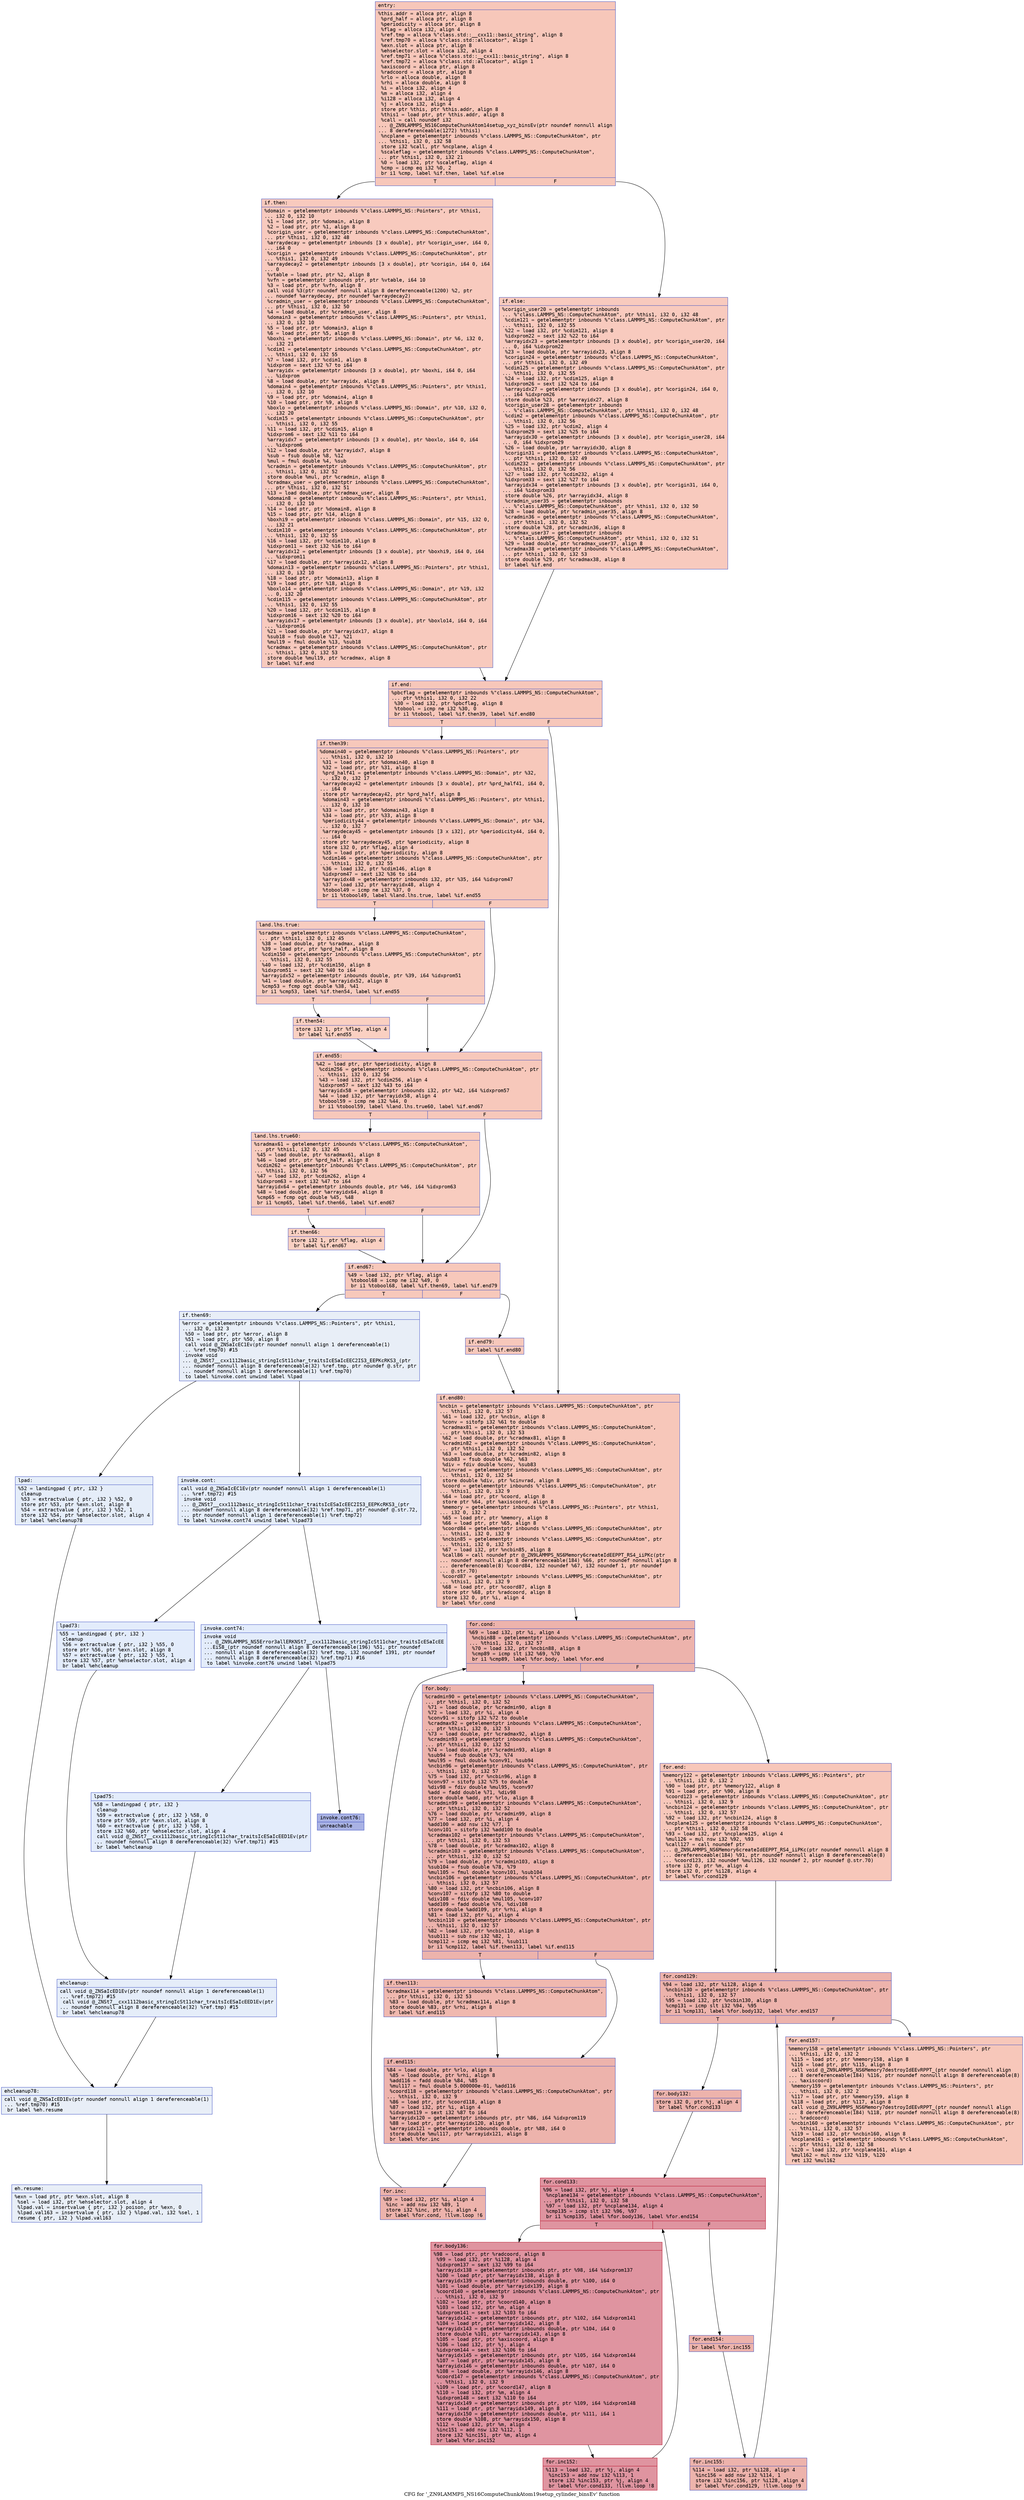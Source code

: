 digraph "CFG for '_ZN9LAMMPS_NS16ComputeChunkAtom19setup_cylinder_binsEv' function" {
	label="CFG for '_ZN9LAMMPS_NS16ComputeChunkAtom19setup_cylinder_binsEv' function";

	Node0x56369a719650 [shape=record,color="#3d50c3ff", style=filled, fillcolor="#ec7f6370" fontname="Courier",label="{entry:\l|  %this.addr = alloca ptr, align 8\l  %prd_half = alloca ptr, align 8\l  %periodicity = alloca ptr, align 8\l  %flag = alloca i32, align 4\l  %ref.tmp = alloca %\"class.std::__cxx11::basic_string\", align 8\l  %ref.tmp70 = alloca %\"class.std::allocator\", align 1\l  %exn.slot = alloca ptr, align 8\l  %ehselector.slot = alloca i32, align 4\l  %ref.tmp71 = alloca %\"class.std::__cxx11::basic_string\", align 8\l  %ref.tmp72 = alloca %\"class.std::allocator\", align 1\l  %axiscoord = alloca ptr, align 8\l  %radcoord = alloca ptr, align 8\l  %rlo = alloca double, align 8\l  %rhi = alloca double, align 8\l  %i = alloca i32, align 4\l  %m = alloca i32, align 4\l  %i128 = alloca i32, align 4\l  %j = alloca i32, align 4\l  store ptr %this, ptr %this.addr, align 8\l  %this1 = load ptr, ptr %this.addr, align 8\l  %call = call noundef i32\l... @_ZN9LAMMPS_NS16ComputeChunkAtom14setup_xyz_binsEv(ptr noundef nonnull align\l... 8 dereferenceable(1272) %this1)\l  %ncplane = getelementptr inbounds %\"class.LAMMPS_NS::ComputeChunkAtom\", ptr\l... %this1, i32 0, i32 58\l  store i32 %call, ptr %ncplane, align 4\l  %scaleflag = getelementptr inbounds %\"class.LAMMPS_NS::ComputeChunkAtom\",\l... ptr %this1, i32 0, i32 21\l  %0 = load i32, ptr %scaleflag, align 4\l  %cmp = icmp eq i32 %0, 2\l  br i1 %cmp, label %if.then, label %if.else\l|{<s0>T|<s1>F}}"];
	Node0x56369a719650:s0 -> Node0x56369a864650[tooltip="entry -> if.then\nProbability 50.00%" ];
	Node0x56369a719650:s1 -> Node0x56369a8646c0[tooltip="entry -> if.else\nProbability 50.00%" ];
	Node0x56369a864650 [shape=record,color="#3d50c3ff", style=filled, fillcolor="#ef886b70" fontname="Courier",label="{if.then:\l|  %domain = getelementptr inbounds %\"class.LAMMPS_NS::Pointers\", ptr %this1,\l... i32 0, i32 10\l  %1 = load ptr, ptr %domain, align 8\l  %2 = load ptr, ptr %1, align 8\l  %corigin_user = getelementptr inbounds %\"class.LAMMPS_NS::ComputeChunkAtom\",\l... ptr %this1, i32 0, i32 48\l  %arraydecay = getelementptr inbounds [3 x double], ptr %corigin_user, i64 0,\l... i64 0\l  %corigin = getelementptr inbounds %\"class.LAMMPS_NS::ComputeChunkAtom\", ptr\l... %this1, i32 0, i32 49\l  %arraydecay2 = getelementptr inbounds [3 x double], ptr %corigin, i64 0, i64\l... 0\l  %vtable = load ptr, ptr %2, align 8\l  %vfn = getelementptr inbounds ptr, ptr %vtable, i64 10\l  %3 = load ptr, ptr %vfn, align 8\l  call void %3(ptr noundef nonnull align 8 dereferenceable(1200) %2, ptr\l... noundef %arraydecay, ptr noundef %arraydecay2)\l  %cradmin_user = getelementptr inbounds %\"class.LAMMPS_NS::ComputeChunkAtom\",\l... ptr %this1, i32 0, i32 50\l  %4 = load double, ptr %cradmin_user, align 8\l  %domain3 = getelementptr inbounds %\"class.LAMMPS_NS::Pointers\", ptr %this1,\l... i32 0, i32 10\l  %5 = load ptr, ptr %domain3, align 8\l  %6 = load ptr, ptr %5, align 8\l  %boxhi = getelementptr inbounds %\"class.LAMMPS_NS::Domain\", ptr %6, i32 0,\l... i32 21\l  %cdim1 = getelementptr inbounds %\"class.LAMMPS_NS::ComputeChunkAtom\", ptr\l... %this1, i32 0, i32 55\l  %7 = load i32, ptr %cdim1, align 8\l  %idxprom = sext i32 %7 to i64\l  %arrayidx = getelementptr inbounds [3 x double], ptr %boxhi, i64 0, i64\l... %idxprom\l  %8 = load double, ptr %arrayidx, align 8\l  %domain4 = getelementptr inbounds %\"class.LAMMPS_NS::Pointers\", ptr %this1,\l... i32 0, i32 10\l  %9 = load ptr, ptr %domain4, align 8\l  %10 = load ptr, ptr %9, align 8\l  %boxlo = getelementptr inbounds %\"class.LAMMPS_NS::Domain\", ptr %10, i32 0,\l... i32 20\l  %cdim15 = getelementptr inbounds %\"class.LAMMPS_NS::ComputeChunkAtom\", ptr\l... %this1, i32 0, i32 55\l  %11 = load i32, ptr %cdim15, align 8\l  %idxprom6 = sext i32 %11 to i64\l  %arrayidx7 = getelementptr inbounds [3 x double], ptr %boxlo, i64 0, i64\l... %idxprom6\l  %12 = load double, ptr %arrayidx7, align 8\l  %sub = fsub double %8, %12\l  %mul = fmul double %4, %sub\l  %cradmin = getelementptr inbounds %\"class.LAMMPS_NS::ComputeChunkAtom\", ptr\l... %this1, i32 0, i32 52\l  store double %mul, ptr %cradmin, align 8\l  %cradmax_user = getelementptr inbounds %\"class.LAMMPS_NS::ComputeChunkAtom\",\l... ptr %this1, i32 0, i32 51\l  %13 = load double, ptr %cradmax_user, align 8\l  %domain8 = getelementptr inbounds %\"class.LAMMPS_NS::Pointers\", ptr %this1,\l... i32 0, i32 10\l  %14 = load ptr, ptr %domain8, align 8\l  %15 = load ptr, ptr %14, align 8\l  %boxhi9 = getelementptr inbounds %\"class.LAMMPS_NS::Domain\", ptr %15, i32 0,\l... i32 21\l  %cdim110 = getelementptr inbounds %\"class.LAMMPS_NS::ComputeChunkAtom\", ptr\l... %this1, i32 0, i32 55\l  %16 = load i32, ptr %cdim110, align 8\l  %idxprom11 = sext i32 %16 to i64\l  %arrayidx12 = getelementptr inbounds [3 x double], ptr %boxhi9, i64 0, i64\l... %idxprom11\l  %17 = load double, ptr %arrayidx12, align 8\l  %domain13 = getelementptr inbounds %\"class.LAMMPS_NS::Pointers\", ptr %this1,\l... i32 0, i32 10\l  %18 = load ptr, ptr %domain13, align 8\l  %19 = load ptr, ptr %18, align 8\l  %boxlo14 = getelementptr inbounds %\"class.LAMMPS_NS::Domain\", ptr %19, i32\l... 0, i32 20\l  %cdim115 = getelementptr inbounds %\"class.LAMMPS_NS::ComputeChunkAtom\", ptr\l... %this1, i32 0, i32 55\l  %20 = load i32, ptr %cdim115, align 8\l  %idxprom16 = sext i32 %20 to i64\l  %arrayidx17 = getelementptr inbounds [3 x double], ptr %boxlo14, i64 0, i64\l... %idxprom16\l  %21 = load double, ptr %arrayidx17, align 8\l  %sub18 = fsub double %17, %21\l  %mul19 = fmul double %13, %sub18\l  %cradmax = getelementptr inbounds %\"class.LAMMPS_NS::ComputeChunkAtom\", ptr\l... %this1, i32 0, i32 53\l  store double %mul19, ptr %cradmax, align 8\l  br label %if.end\l}"];
	Node0x56369a864650 -> Node0x56369a86f0c0[tooltip="if.then -> if.end\nProbability 100.00%" ];
	Node0x56369a8646c0 [shape=record,color="#3d50c3ff", style=filled, fillcolor="#ef886b70" fontname="Courier",label="{if.else:\l|  %corigin_user20 = getelementptr inbounds\l... %\"class.LAMMPS_NS::ComputeChunkAtom\", ptr %this1, i32 0, i32 48\l  %cdim121 = getelementptr inbounds %\"class.LAMMPS_NS::ComputeChunkAtom\", ptr\l... %this1, i32 0, i32 55\l  %22 = load i32, ptr %cdim121, align 8\l  %idxprom22 = sext i32 %22 to i64\l  %arrayidx23 = getelementptr inbounds [3 x double], ptr %corigin_user20, i64\l... 0, i64 %idxprom22\l  %23 = load double, ptr %arrayidx23, align 8\l  %corigin24 = getelementptr inbounds %\"class.LAMMPS_NS::ComputeChunkAtom\",\l... ptr %this1, i32 0, i32 49\l  %cdim125 = getelementptr inbounds %\"class.LAMMPS_NS::ComputeChunkAtom\", ptr\l... %this1, i32 0, i32 55\l  %24 = load i32, ptr %cdim125, align 8\l  %idxprom26 = sext i32 %24 to i64\l  %arrayidx27 = getelementptr inbounds [3 x double], ptr %corigin24, i64 0,\l... i64 %idxprom26\l  store double %23, ptr %arrayidx27, align 8\l  %corigin_user28 = getelementptr inbounds\l... %\"class.LAMMPS_NS::ComputeChunkAtom\", ptr %this1, i32 0, i32 48\l  %cdim2 = getelementptr inbounds %\"class.LAMMPS_NS::ComputeChunkAtom\", ptr\l... %this1, i32 0, i32 56\l  %25 = load i32, ptr %cdim2, align 4\l  %idxprom29 = sext i32 %25 to i64\l  %arrayidx30 = getelementptr inbounds [3 x double], ptr %corigin_user28, i64\l... 0, i64 %idxprom29\l  %26 = load double, ptr %arrayidx30, align 8\l  %corigin31 = getelementptr inbounds %\"class.LAMMPS_NS::ComputeChunkAtom\",\l... ptr %this1, i32 0, i32 49\l  %cdim232 = getelementptr inbounds %\"class.LAMMPS_NS::ComputeChunkAtom\", ptr\l... %this1, i32 0, i32 56\l  %27 = load i32, ptr %cdim232, align 4\l  %idxprom33 = sext i32 %27 to i64\l  %arrayidx34 = getelementptr inbounds [3 x double], ptr %corigin31, i64 0,\l... i64 %idxprom33\l  store double %26, ptr %arrayidx34, align 8\l  %cradmin_user35 = getelementptr inbounds\l... %\"class.LAMMPS_NS::ComputeChunkAtom\", ptr %this1, i32 0, i32 50\l  %28 = load double, ptr %cradmin_user35, align 8\l  %cradmin36 = getelementptr inbounds %\"class.LAMMPS_NS::ComputeChunkAtom\",\l... ptr %this1, i32 0, i32 52\l  store double %28, ptr %cradmin36, align 8\l  %cradmax_user37 = getelementptr inbounds\l... %\"class.LAMMPS_NS::ComputeChunkAtom\", ptr %this1, i32 0, i32 51\l  %29 = load double, ptr %cradmax_user37, align 8\l  %cradmax38 = getelementptr inbounds %\"class.LAMMPS_NS::ComputeChunkAtom\",\l... ptr %this1, i32 0, i32 53\l  store double %29, ptr %cradmax38, align 8\l  br label %if.end\l}"];
	Node0x56369a8646c0 -> Node0x56369a86f0c0[tooltip="if.else -> if.end\nProbability 100.00%" ];
	Node0x56369a86f0c0 [shape=record,color="#3d50c3ff", style=filled, fillcolor="#ec7f6370" fontname="Courier",label="{if.end:\l|  %pbcflag = getelementptr inbounds %\"class.LAMMPS_NS::ComputeChunkAtom\",\l... ptr %this1, i32 0, i32 22\l  %30 = load i32, ptr %pbcflag, align 8\l  %tobool = icmp ne i32 %30, 0\l  br i1 %tobool, label %if.then39, label %if.end80\l|{<s0>T|<s1>F}}"];
	Node0x56369a86f0c0:s0 -> Node0x56369a870be0[tooltip="if.end -> if.then39\nProbability 62.50%" ];
	Node0x56369a86f0c0:s1 -> Node0x56369a870c60[tooltip="if.end -> if.end80\nProbability 37.50%" ];
	Node0x56369a870be0 [shape=record,color="#3d50c3ff", style=filled, fillcolor="#ed836670" fontname="Courier",label="{if.then39:\l|  %domain40 = getelementptr inbounds %\"class.LAMMPS_NS::Pointers\", ptr\l... %this1, i32 0, i32 10\l  %31 = load ptr, ptr %domain40, align 8\l  %32 = load ptr, ptr %31, align 8\l  %prd_half41 = getelementptr inbounds %\"class.LAMMPS_NS::Domain\", ptr %32,\l... i32 0, i32 17\l  %arraydecay42 = getelementptr inbounds [3 x double], ptr %prd_half41, i64 0,\l... i64 0\l  store ptr %arraydecay42, ptr %prd_half, align 8\l  %domain43 = getelementptr inbounds %\"class.LAMMPS_NS::Pointers\", ptr %this1,\l... i32 0, i32 10\l  %33 = load ptr, ptr %domain43, align 8\l  %34 = load ptr, ptr %33, align 8\l  %periodicity44 = getelementptr inbounds %\"class.LAMMPS_NS::Domain\", ptr %34,\l... i32 0, i32 7\l  %arraydecay45 = getelementptr inbounds [3 x i32], ptr %periodicity44, i64 0,\l... i64 0\l  store ptr %arraydecay45, ptr %periodicity, align 8\l  store i32 0, ptr %flag, align 4\l  %35 = load ptr, ptr %periodicity, align 8\l  %cdim146 = getelementptr inbounds %\"class.LAMMPS_NS::ComputeChunkAtom\", ptr\l... %this1, i32 0, i32 55\l  %36 = load i32, ptr %cdim146, align 8\l  %idxprom47 = sext i32 %36 to i64\l  %arrayidx48 = getelementptr inbounds i32, ptr %35, i64 %idxprom47\l  %37 = load i32, ptr %arrayidx48, align 4\l  %tobool49 = icmp ne i32 %37, 0\l  br i1 %tobool49, label %land.lhs.true, label %if.end55\l|{<s0>T|<s1>F}}"];
	Node0x56369a870be0:s0 -> Node0x56369a86ddf0[tooltip="if.then39 -> land.lhs.true\nProbability 62.50%" ];
	Node0x56369a870be0:s1 -> Node0x56369a86de70[tooltip="if.then39 -> if.end55\nProbability 37.50%" ];
	Node0x56369a86ddf0 [shape=record,color="#3d50c3ff", style=filled, fillcolor="#f08b6e70" fontname="Courier",label="{land.lhs.true:\l|  %sradmax = getelementptr inbounds %\"class.LAMMPS_NS::ComputeChunkAtom\",\l... ptr %this1, i32 0, i32 45\l  %38 = load double, ptr %sradmax, align 8\l  %39 = load ptr, ptr %prd_half, align 8\l  %cdim150 = getelementptr inbounds %\"class.LAMMPS_NS::ComputeChunkAtom\", ptr\l... %this1, i32 0, i32 55\l  %40 = load i32, ptr %cdim150, align 8\l  %idxprom51 = sext i32 %40 to i64\l  %arrayidx52 = getelementptr inbounds double, ptr %39, i64 %idxprom51\l  %41 = load double, ptr %arrayidx52, align 8\l  %cmp53 = fcmp ogt double %38, %41\l  br i1 %cmp53, label %if.then54, label %if.end55\l|{<s0>T|<s1>F}}"];
	Node0x56369a86ddf0:s0 -> Node0x56369a872970[tooltip="land.lhs.true -> if.then54\nProbability 50.00%" ];
	Node0x56369a86ddf0:s1 -> Node0x56369a86de70[tooltip="land.lhs.true -> if.end55\nProbability 50.00%" ];
	Node0x56369a872970 [shape=record,color="#3d50c3ff", style=filled, fillcolor="#f3947570" fontname="Courier",label="{if.then54:\l|  store i32 1, ptr %flag, align 4\l  br label %if.end55\l}"];
	Node0x56369a872970 -> Node0x56369a86de70[tooltip="if.then54 -> if.end55\nProbability 100.00%" ];
	Node0x56369a86de70 [shape=record,color="#3d50c3ff", style=filled, fillcolor="#ed836670" fontname="Courier",label="{if.end55:\l|  %42 = load ptr, ptr %periodicity, align 8\l  %cdim256 = getelementptr inbounds %\"class.LAMMPS_NS::ComputeChunkAtom\", ptr\l... %this1, i32 0, i32 56\l  %43 = load i32, ptr %cdim256, align 4\l  %idxprom57 = sext i32 %43 to i64\l  %arrayidx58 = getelementptr inbounds i32, ptr %42, i64 %idxprom57\l  %44 = load i32, ptr %arrayidx58, align 4\l  %tobool59 = icmp ne i32 %44, 0\l  br i1 %tobool59, label %land.lhs.true60, label %if.end67\l|{<s0>T|<s1>F}}"];
	Node0x56369a86de70:s0 -> Node0x56369a873010[tooltip="if.end55 -> land.lhs.true60\nProbability 62.50%" ];
	Node0x56369a86de70:s1 -> Node0x56369a873090[tooltip="if.end55 -> if.end67\nProbability 37.50%" ];
	Node0x56369a873010 [shape=record,color="#3d50c3ff", style=filled, fillcolor="#f08b6e70" fontname="Courier",label="{land.lhs.true60:\l|  %sradmax61 = getelementptr inbounds %\"class.LAMMPS_NS::ComputeChunkAtom\",\l... ptr %this1, i32 0, i32 45\l  %45 = load double, ptr %sradmax61, align 8\l  %46 = load ptr, ptr %prd_half, align 8\l  %cdim262 = getelementptr inbounds %\"class.LAMMPS_NS::ComputeChunkAtom\", ptr\l... %this1, i32 0, i32 56\l  %47 = load i32, ptr %cdim262, align 4\l  %idxprom63 = sext i32 %47 to i64\l  %arrayidx64 = getelementptr inbounds double, ptr %46, i64 %idxprom63\l  %48 = load double, ptr %arrayidx64, align 8\l  %cmp65 = fcmp ogt double %45, %48\l  br i1 %cmp65, label %if.then66, label %if.end67\l|{<s0>T|<s1>F}}"];
	Node0x56369a873010:s0 -> Node0x56369a873fc0[tooltip="land.lhs.true60 -> if.then66\nProbability 50.00%" ];
	Node0x56369a873010:s1 -> Node0x56369a873090[tooltip="land.lhs.true60 -> if.end67\nProbability 50.00%" ];
	Node0x56369a873fc0 [shape=record,color="#3d50c3ff", style=filled, fillcolor="#f3947570" fontname="Courier",label="{if.then66:\l|  store i32 1, ptr %flag, align 4\l  br label %if.end67\l}"];
	Node0x56369a873fc0 -> Node0x56369a873090[tooltip="if.then66 -> if.end67\nProbability 100.00%" ];
	Node0x56369a873090 [shape=record,color="#3d50c3ff", style=filled, fillcolor="#ed836670" fontname="Courier",label="{if.end67:\l|  %49 = load i32, ptr %flag, align 4\l  %tobool68 = icmp ne i32 %49, 0\l  br i1 %tobool68, label %if.then69, label %if.end79\l|{<s0>T|<s1>F}}"];
	Node0x56369a873090:s0 -> Node0x56369a874340[tooltip="if.end67 -> if.then69\nProbability 0.00%" ];
	Node0x56369a873090:s1 -> Node0x56369a8743c0[tooltip="if.end67 -> if.end79\nProbability 100.00%" ];
	Node0x56369a874340 [shape=record,color="#3d50c3ff", style=filled, fillcolor="#cbd8ee70" fontname="Courier",label="{if.then69:\l|  %error = getelementptr inbounds %\"class.LAMMPS_NS::Pointers\", ptr %this1,\l... i32 0, i32 3\l  %50 = load ptr, ptr %error, align 8\l  %51 = load ptr, ptr %50, align 8\l  call void @_ZNSaIcEC1Ev(ptr noundef nonnull align 1 dereferenceable(1)\l... %ref.tmp70) #15\l  invoke void\l... @_ZNSt7__cxx1112basic_stringIcSt11char_traitsIcESaIcEEC2IS3_EEPKcRKS3_(ptr\l... noundef nonnull align 8 dereferenceable(32) %ref.tmp, ptr noundef @.str, ptr\l... noundef nonnull align 1 dereferenceable(1) %ref.tmp70)\l          to label %invoke.cont unwind label %lpad\l}"];
	Node0x56369a874340 -> Node0x56369a874850[tooltip="if.then69 -> invoke.cont\nProbability 50.00%" ];
	Node0x56369a874340 -> Node0x56369a8748d0[tooltip="if.then69 -> lpad\nProbability 50.00%" ];
	Node0x56369a874850 [shape=record,color="#3d50c3ff", style=filled, fillcolor="#c5d6f270" fontname="Courier",label="{invoke.cont:\l|  call void @_ZNSaIcEC1Ev(ptr noundef nonnull align 1 dereferenceable(1)\l... %ref.tmp72) #15\l  invoke void\l... @_ZNSt7__cxx1112basic_stringIcSt11char_traitsIcESaIcEEC2IS3_EEPKcRKS3_(ptr\l... noundef nonnull align 8 dereferenceable(32) %ref.tmp71, ptr noundef @.str.72,\l... ptr noundef nonnull align 1 dereferenceable(1) %ref.tmp72)\l          to label %invoke.cont74 unwind label %lpad73\l}"];
	Node0x56369a874850 -> Node0x56369a874bf0[tooltip="invoke.cont -> invoke.cont74\nProbability 50.00%" ];
	Node0x56369a874850 -> Node0x56369a874c40[tooltip="invoke.cont -> lpad73\nProbability 50.00%" ];
	Node0x56369a874bf0 [shape=record,color="#3d50c3ff", style=filled, fillcolor="#bfd3f670" fontname="Courier",label="{invoke.cont74:\l|  invoke void\l... @_ZN9LAMMPS_NS5Error3allERKNSt7__cxx1112basic_stringIcSt11char_traitsIcESaIcEE\l...EiS8_(ptr noundef nonnull align 8 dereferenceable(196) %51, ptr noundef\l... nonnull align 8 dereferenceable(32) %ref.tmp, i32 noundef 1391, ptr noundef\l... nonnull align 8 dereferenceable(32) %ref.tmp71) #16\l          to label %invoke.cont76 unwind label %lpad75\l}"];
	Node0x56369a874bf0 -> Node0x56369a874ba0[tooltip="invoke.cont74 -> invoke.cont76\nProbability 0.00%" ];
	Node0x56369a874bf0 -> Node0x56369a874ea0[tooltip="invoke.cont74 -> lpad75\nProbability 100.00%" ];
	Node0x56369a874ba0 [shape=record,color="#3d50c3ff", style=filled, fillcolor="#3d50c370" fontname="Courier",label="{invoke.cont76:\l|  unreachable\l}"];
	Node0x56369a8748d0 [shape=record,color="#3d50c3ff", style=filled, fillcolor="#c5d6f270" fontname="Courier",label="{lpad:\l|  %52 = landingpad \{ ptr, i32 \}\l          cleanup\l  %53 = extractvalue \{ ptr, i32 \} %52, 0\l  store ptr %53, ptr %exn.slot, align 8\l  %54 = extractvalue \{ ptr, i32 \} %52, 1\l  store i32 %54, ptr %ehselector.slot, align 4\l  br label %ehcleanup78\l}"];
	Node0x56369a8748d0 -> Node0x56369a875460[tooltip="lpad -> ehcleanup78\nProbability 100.00%" ];
	Node0x56369a874c40 [shape=record,color="#3d50c3ff", style=filled, fillcolor="#bfd3f670" fontname="Courier",label="{lpad73:\l|  %55 = landingpad \{ ptr, i32 \}\l          cleanup\l  %56 = extractvalue \{ ptr, i32 \} %55, 0\l  store ptr %56, ptr %exn.slot, align 8\l  %57 = extractvalue \{ ptr, i32 \} %55, 1\l  store i32 %57, ptr %ehselector.slot, align 4\l  br label %ehcleanup\l}"];
	Node0x56369a874c40 -> Node0x56369a8757b0[tooltip="lpad73 -> ehcleanup\nProbability 100.00%" ];
	Node0x56369a874ea0 [shape=record,color="#3d50c3ff", style=filled, fillcolor="#bfd3f670" fontname="Courier",label="{lpad75:\l|  %58 = landingpad \{ ptr, i32 \}\l          cleanup\l  %59 = extractvalue \{ ptr, i32 \} %58, 0\l  store ptr %59, ptr %exn.slot, align 8\l  %60 = extractvalue \{ ptr, i32 \} %58, 1\l  store i32 %60, ptr %ehselector.slot, align 4\l  call void @_ZNSt7__cxx1112basic_stringIcSt11char_traitsIcESaIcEED1Ev(ptr\l... noundef nonnull align 8 dereferenceable(32) %ref.tmp71) #15\l  br label %ehcleanup\l}"];
	Node0x56369a874ea0 -> Node0x56369a8757b0[tooltip="lpad75 -> ehcleanup\nProbability 100.00%" ];
	Node0x56369a8757b0 [shape=record,color="#3d50c3ff", style=filled, fillcolor="#c5d6f270" fontname="Courier",label="{ehcleanup:\l|  call void @_ZNSaIcED1Ev(ptr noundef nonnull align 1 dereferenceable(1)\l... %ref.tmp72) #15\l  call void @_ZNSt7__cxx1112basic_stringIcSt11char_traitsIcESaIcEED1Ev(ptr\l... noundef nonnull align 8 dereferenceable(32) %ref.tmp) #15\l  br label %ehcleanup78\l}"];
	Node0x56369a8757b0 -> Node0x56369a875460[tooltip="ehcleanup -> ehcleanup78\nProbability 100.00%" ];
	Node0x56369a875460 [shape=record,color="#3d50c3ff", style=filled, fillcolor="#cbd8ee70" fontname="Courier",label="{ehcleanup78:\l|  call void @_ZNSaIcED1Ev(ptr noundef nonnull align 1 dereferenceable(1)\l... %ref.tmp70) #15\l  br label %eh.resume\l}"];
	Node0x56369a875460 -> Node0x56369a876060[tooltip="ehcleanup78 -> eh.resume\nProbability 100.00%" ];
	Node0x56369a8743c0 [shape=record,color="#3d50c3ff", style=filled, fillcolor="#ed836670" fontname="Courier",label="{if.end79:\l|  br label %if.end80\l}"];
	Node0x56369a8743c0 -> Node0x56369a870c60[tooltip="if.end79 -> if.end80\nProbability 100.00%" ];
	Node0x56369a870c60 [shape=record,color="#3d50c3ff", style=filled, fillcolor="#ec7f6370" fontname="Courier",label="{if.end80:\l|  %ncbin = getelementptr inbounds %\"class.LAMMPS_NS::ComputeChunkAtom\", ptr\l... %this1, i32 0, i32 57\l  %61 = load i32, ptr %ncbin, align 8\l  %conv = sitofp i32 %61 to double\l  %cradmax81 = getelementptr inbounds %\"class.LAMMPS_NS::ComputeChunkAtom\",\l... ptr %this1, i32 0, i32 53\l  %62 = load double, ptr %cradmax81, align 8\l  %cradmin82 = getelementptr inbounds %\"class.LAMMPS_NS::ComputeChunkAtom\",\l... ptr %this1, i32 0, i32 52\l  %63 = load double, ptr %cradmin82, align 8\l  %sub83 = fsub double %62, %63\l  %div = fdiv double %conv, %sub83\l  %cinvrad = getelementptr inbounds %\"class.LAMMPS_NS::ComputeChunkAtom\", ptr\l... %this1, i32 0, i32 54\l  store double %div, ptr %cinvrad, align 8\l  %coord = getelementptr inbounds %\"class.LAMMPS_NS::ComputeChunkAtom\", ptr\l... %this1, i32 0, i32 9\l  %64 = load ptr, ptr %coord, align 8\l  store ptr %64, ptr %axiscoord, align 8\l  %memory = getelementptr inbounds %\"class.LAMMPS_NS::Pointers\", ptr %this1,\l... i32 0, i32 2\l  %65 = load ptr, ptr %memory, align 8\l  %66 = load ptr, ptr %65, align 8\l  %coord84 = getelementptr inbounds %\"class.LAMMPS_NS::ComputeChunkAtom\", ptr\l... %this1, i32 0, i32 9\l  %ncbin85 = getelementptr inbounds %\"class.LAMMPS_NS::ComputeChunkAtom\", ptr\l... %this1, i32 0, i32 57\l  %67 = load i32, ptr %ncbin85, align 8\l  %call86 = call noundef ptr @_ZN9LAMMPS_NS6Memory6createIdEEPPT_RS4_iiPKc(ptr\l... noundef nonnull align 8 dereferenceable(184) %66, ptr noundef nonnull align 8\l... dereferenceable(8) %coord84, i32 noundef %67, i32 noundef 1, ptr noundef\l... @.str.70)\l  %coord87 = getelementptr inbounds %\"class.LAMMPS_NS::ComputeChunkAtom\", ptr\l... %this1, i32 0, i32 9\l  %68 = load ptr, ptr %coord87, align 8\l  store ptr %68, ptr %radcoord, align 8\l  store i32 0, ptr %i, align 4\l  br label %for.cond\l}"];
	Node0x56369a870c60 -> Node0x56369a8773a0[tooltip="if.end80 -> for.cond\nProbability 100.00%" ];
	Node0x56369a8773a0 [shape=record,color="#3d50c3ff", style=filled, fillcolor="#d6524470" fontname="Courier",label="{for.cond:\l|  %69 = load i32, ptr %i, align 4\l  %ncbin88 = getelementptr inbounds %\"class.LAMMPS_NS::ComputeChunkAtom\", ptr\l... %this1, i32 0, i32 57\l  %70 = load i32, ptr %ncbin88, align 8\l  %cmp89 = icmp slt i32 %69, %70\l  br i1 %cmp89, label %for.body, label %for.end\l|{<s0>T|<s1>F}}"];
	Node0x56369a8773a0:s0 -> Node0x56369a8776f0[tooltip="for.cond -> for.body\nProbability 96.88%" ];
	Node0x56369a8773a0:s1 -> Node0x56369a877770[tooltip="for.cond -> for.end\nProbability 3.12%" ];
	Node0x56369a8776f0 [shape=record,color="#3d50c3ff", style=filled, fillcolor="#d6524470" fontname="Courier",label="{for.body:\l|  %cradmin90 = getelementptr inbounds %\"class.LAMMPS_NS::ComputeChunkAtom\",\l... ptr %this1, i32 0, i32 52\l  %71 = load double, ptr %cradmin90, align 8\l  %72 = load i32, ptr %i, align 4\l  %conv91 = sitofp i32 %72 to double\l  %cradmax92 = getelementptr inbounds %\"class.LAMMPS_NS::ComputeChunkAtom\",\l... ptr %this1, i32 0, i32 53\l  %73 = load double, ptr %cradmax92, align 8\l  %cradmin93 = getelementptr inbounds %\"class.LAMMPS_NS::ComputeChunkAtom\",\l... ptr %this1, i32 0, i32 52\l  %74 = load double, ptr %cradmin93, align 8\l  %sub94 = fsub double %73, %74\l  %mul95 = fmul double %conv91, %sub94\l  %ncbin96 = getelementptr inbounds %\"class.LAMMPS_NS::ComputeChunkAtom\", ptr\l... %this1, i32 0, i32 57\l  %75 = load i32, ptr %ncbin96, align 8\l  %conv97 = sitofp i32 %75 to double\l  %div98 = fdiv double %mul95, %conv97\l  %add = fadd double %71, %div98\l  store double %add, ptr %rlo, align 8\l  %cradmin99 = getelementptr inbounds %\"class.LAMMPS_NS::ComputeChunkAtom\",\l... ptr %this1, i32 0, i32 52\l  %76 = load double, ptr %cradmin99, align 8\l  %77 = load i32, ptr %i, align 4\l  %add100 = add nsw i32 %77, 1\l  %conv101 = sitofp i32 %add100 to double\l  %cradmax102 = getelementptr inbounds %\"class.LAMMPS_NS::ComputeChunkAtom\",\l... ptr %this1, i32 0, i32 53\l  %78 = load double, ptr %cradmax102, align 8\l  %cradmin103 = getelementptr inbounds %\"class.LAMMPS_NS::ComputeChunkAtom\",\l... ptr %this1, i32 0, i32 52\l  %79 = load double, ptr %cradmin103, align 8\l  %sub104 = fsub double %78, %79\l  %mul105 = fmul double %conv101, %sub104\l  %ncbin106 = getelementptr inbounds %\"class.LAMMPS_NS::ComputeChunkAtom\", ptr\l... %this1, i32 0, i32 57\l  %80 = load i32, ptr %ncbin106, align 8\l  %conv107 = sitofp i32 %80 to double\l  %div108 = fdiv double %mul105, %conv107\l  %add109 = fadd double %76, %div108\l  store double %add109, ptr %rhi, align 8\l  %81 = load i32, ptr %i, align 4\l  %ncbin110 = getelementptr inbounds %\"class.LAMMPS_NS::ComputeChunkAtom\", ptr\l... %this1, i32 0, i32 57\l  %82 = load i32, ptr %ncbin110, align 8\l  %sub111 = sub nsw i32 %82, 1\l  %cmp112 = icmp eq i32 %81, %sub111\l  br i1 %cmp112, label %if.then113, label %if.end115\l|{<s0>T|<s1>F}}"];
	Node0x56369a8776f0:s0 -> Node0x56369a879200[tooltip="for.body -> if.then113\nProbability 50.00%" ];
	Node0x56369a8776f0:s1 -> Node0x56369a879280[tooltip="for.body -> if.end115\nProbability 50.00%" ];
	Node0x56369a879200 [shape=record,color="#3d50c3ff", style=filled, fillcolor="#dc5d4a70" fontname="Courier",label="{if.then113:\l|  %cradmax114 = getelementptr inbounds %\"class.LAMMPS_NS::ComputeChunkAtom\",\l... ptr %this1, i32 0, i32 53\l  %83 = load double, ptr %cradmax114, align 8\l  store double %83, ptr %rhi, align 8\l  br label %if.end115\l}"];
	Node0x56369a879200 -> Node0x56369a879280[tooltip="if.then113 -> if.end115\nProbability 100.00%" ];
	Node0x56369a879280 [shape=record,color="#3d50c3ff", style=filled, fillcolor="#d6524470" fontname="Courier",label="{if.end115:\l|  %84 = load double, ptr %rlo, align 8\l  %85 = load double, ptr %rhi, align 8\l  %add116 = fadd double %84, %85\l  %mul117 = fmul double 5.000000e-01, %add116\l  %coord118 = getelementptr inbounds %\"class.LAMMPS_NS::ComputeChunkAtom\", ptr\l... %this1, i32 0, i32 9\l  %86 = load ptr, ptr %coord118, align 8\l  %87 = load i32, ptr %i, align 4\l  %idxprom119 = sext i32 %87 to i64\l  %arrayidx120 = getelementptr inbounds ptr, ptr %86, i64 %idxprom119\l  %88 = load ptr, ptr %arrayidx120, align 8\l  %arrayidx121 = getelementptr inbounds double, ptr %88, i64 0\l  store double %mul117, ptr %arrayidx121, align 8\l  br label %for.inc\l}"];
	Node0x56369a879280 -> Node0x56369a879de0[tooltip="if.end115 -> for.inc\nProbability 100.00%" ];
	Node0x56369a879de0 [shape=record,color="#3d50c3ff", style=filled, fillcolor="#d6524470" fontname="Courier",label="{for.inc:\l|  %89 = load i32, ptr %i, align 4\l  %inc = add nsw i32 %89, 1\l  store i32 %inc, ptr %i, align 4\l  br label %for.cond, !llvm.loop !6\l}"];
	Node0x56369a879de0 -> Node0x56369a8773a0[tooltip="for.inc -> for.cond\nProbability 100.00%" ];
	Node0x56369a877770 [shape=record,color="#3d50c3ff", style=filled, fillcolor="#ec7f6370" fontname="Courier",label="{for.end:\l|  %memory122 = getelementptr inbounds %\"class.LAMMPS_NS::Pointers\", ptr\l... %this1, i32 0, i32 2\l  %90 = load ptr, ptr %memory122, align 8\l  %91 = load ptr, ptr %90, align 8\l  %coord123 = getelementptr inbounds %\"class.LAMMPS_NS::ComputeChunkAtom\", ptr\l... %this1, i32 0, i32 9\l  %ncbin124 = getelementptr inbounds %\"class.LAMMPS_NS::ComputeChunkAtom\", ptr\l... %this1, i32 0, i32 57\l  %92 = load i32, ptr %ncbin124, align 8\l  %ncplane125 = getelementptr inbounds %\"class.LAMMPS_NS::ComputeChunkAtom\",\l... ptr %this1, i32 0, i32 58\l  %93 = load i32, ptr %ncplane125, align 4\l  %mul126 = mul nsw i32 %92, %93\l  %call127 = call noundef ptr\l... @_ZN9LAMMPS_NS6Memory6createIdEEPPT_RS4_iiPKc(ptr noundef nonnull align 8\l... dereferenceable(184) %91, ptr noundef nonnull align 8 dereferenceable(8)\l... %coord123, i32 noundef %mul126, i32 noundef 2, ptr noundef @.str.70)\l  store i32 0, ptr %m, align 4\l  store i32 0, ptr %i128, align 4\l  br label %for.cond129\l}"];
	Node0x56369a877770 -> Node0x56369a87abe0[tooltip="for.end -> for.cond129\nProbability 100.00%" ];
	Node0x56369a87abe0 [shape=record,color="#3d50c3ff", style=filled, fillcolor="#d6524470" fontname="Courier",label="{for.cond129:\l|  %94 = load i32, ptr %i128, align 4\l  %ncbin130 = getelementptr inbounds %\"class.LAMMPS_NS::ComputeChunkAtom\", ptr\l... %this1, i32 0, i32 57\l  %95 = load i32, ptr %ncbin130, align 8\l  %cmp131 = icmp slt i32 %94, %95\l  br i1 %cmp131, label %for.body132, label %for.end157\l|{<s0>T|<s1>F}}"];
	Node0x56369a87abe0:s0 -> Node0x56369a8735a0[tooltip="for.cond129 -> for.body132\nProbability 96.88%" ];
	Node0x56369a87abe0:s1 -> Node0x56369a873620[tooltip="for.cond129 -> for.end157\nProbability 3.12%" ];
	Node0x56369a8735a0 [shape=record,color="#3d50c3ff", style=filled, fillcolor="#d6524470" fontname="Courier",label="{for.body132:\l|  store i32 0, ptr %j, align 4\l  br label %for.cond133\l}"];
	Node0x56369a8735a0 -> Node0x56369a8737f0[tooltip="for.body132 -> for.cond133\nProbability 100.00%" ];
	Node0x56369a8737f0 [shape=record,color="#b70d28ff", style=filled, fillcolor="#b70d2870" fontname="Courier",label="{for.cond133:\l|  %96 = load i32, ptr %j, align 4\l  %ncplane134 = getelementptr inbounds %\"class.LAMMPS_NS::ComputeChunkAtom\",\l... ptr %this1, i32 0, i32 58\l  %97 = load i32, ptr %ncplane134, align 4\l  %cmp135 = icmp slt i32 %96, %97\l  br i1 %cmp135, label %for.body136, label %for.end154\l|{<s0>T|<s1>F}}"];
	Node0x56369a8737f0:s0 -> Node0x56369a873b80[tooltip="for.cond133 -> for.body136\nProbability 96.88%" ];
	Node0x56369a8737f0:s1 -> Node0x56369a873c00[tooltip="for.cond133 -> for.end154\nProbability 3.12%" ];
	Node0x56369a873b80 [shape=record,color="#b70d28ff", style=filled, fillcolor="#b70d2870" fontname="Courier",label="{for.body136:\l|  %98 = load ptr, ptr %radcoord, align 8\l  %99 = load i32, ptr %i128, align 4\l  %idxprom137 = sext i32 %99 to i64\l  %arrayidx138 = getelementptr inbounds ptr, ptr %98, i64 %idxprom137\l  %100 = load ptr, ptr %arrayidx138, align 8\l  %arrayidx139 = getelementptr inbounds double, ptr %100, i64 0\l  %101 = load double, ptr %arrayidx139, align 8\l  %coord140 = getelementptr inbounds %\"class.LAMMPS_NS::ComputeChunkAtom\", ptr\l... %this1, i32 0, i32 9\l  %102 = load ptr, ptr %coord140, align 8\l  %103 = load i32, ptr %m, align 4\l  %idxprom141 = sext i32 %103 to i64\l  %arrayidx142 = getelementptr inbounds ptr, ptr %102, i64 %idxprom141\l  %104 = load ptr, ptr %arrayidx142, align 8\l  %arrayidx143 = getelementptr inbounds double, ptr %104, i64 0\l  store double %101, ptr %arrayidx143, align 8\l  %105 = load ptr, ptr %axiscoord, align 8\l  %106 = load i32, ptr %j, align 4\l  %idxprom144 = sext i32 %106 to i64\l  %arrayidx145 = getelementptr inbounds ptr, ptr %105, i64 %idxprom144\l  %107 = load ptr, ptr %arrayidx145, align 8\l  %arrayidx146 = getelementptr inbounds double, ptr %107, i64 0\l  %108 = load double, ptr %arrayidx146, align 8\l  %coord147 = getelementptr inbounds %\"class.LAMMPS_NS::ComputeChunkAtom\", ptr\l... %this1, i32 0, i32 9\l  %109 = load ptr, ptr %coord147, align 8\l  %110 = load i32, ptr %m, align 4\l  %idxprom148 = sext i32 %110 to i64\l  %arrayidx149 = getelementptr inbounds ptr, ptr %109, i64 %idxprom148\l  %111 = load ptr, ptr %arrayidx149, align 8\l  %arrayidx150 = getelementptr inbounds double, ptr %111, i64 1\l  store double %108, ptr %arrayidx150, align 8\l  %112 = load i32, ptr %m, align 4\l  %inc151 = add nsw i32 %112, 1\l  store i32 %inc151, ptr %m, align 4\l  br label %for.inc152\l}"];
	Node0x56369a873b80 -> Node0x56369a87dfb0[tooltip="for.body136 -> for.inc152\nProbability 100.00%" ];
	Node0x56369a87dfb0 [shape=record,color="#b70d28ff", style=filled, fillcolor="#b70d2870" fontname="Courier",label="{for.inc152:\l|  %113 = load i32, ptr %j, align 4\l  %inc153 = add nsw i32 %113, 1\l  store i32 %inc153, ptr %j, align 4\l  br label %for.cond133, !llvm.loop !8\l}"];
	Node0x56369a87dfb0 -> Node0x56369a8737f0[tooltip="for.inc152 -> for.cond133\nProbability 100.00%" ];
	Node0x56369a873c00 [shape=record,color="#3d50c3ff", style=filled, fillcolor="#d6524470" fontname="Courier",label="{for.end154:\l|  br label %for.inc155\l}"];
	Node0x56369a873c00 -> Node0x56369a87e3b0[tooltip="for.end154 -> for.inc155\nProbability 100.00%" ];
	Node0x56369a87e3b0 [shape=record,color="#3d50c3ff", style=filled, fillcolor="#d6524470" fontname="Courier",label="{for.inc155:\l|  %114 = load i32, ptr %i128, align 4\l  %inc156 = add nsw i32 %114, 1\l  store i32 %inc156, ptr %i128, align 4\l  br label %for.cond129, !llvm.loop !9\l}"];
	Node0x56369a87e3b0 -> Node0x56369a87abe0[tooltip="for.inc155 -> for.cond129\nProbability 100.00%" ];
	Node0x56369a873620 [shape=record,color="#3d50c3ff", style=filled, fillcolor="#ec7f6370" fontname="Courier",label="{for.end157:\l|  %memory158 = getelementptr inbounds %\"class.LAMMPS_NS::Pointers\", ptr\l... %this1, i32 0, i32 2\l  %115 = load ptr, ptr %memory158, align 8\l  %116 = load ptr, ptr %115, align 8\l  call void @_ZN9LAMMPS_NS6Memory7destroyIdEEvRPPT_(ptr noundef nonnull align\l... 8 dereferenceable(184) %116, ptr noundef nonnull align 8 dereferenceable(8)\l... %axiscoord)\l  %memory159 = getelementptr inbounds %\"class.LAMMPS_NS::Pointers\", ptr\l... %this1, i32 0, i32 2\l  %117 = load ptr, ptr %memory159, align 8\l  %118 = load ptr, ptr %117, align 8\l  call void @_ZN9LAMMPS_NS6Memory7destroyIdEEvRPPT_(ptr noundef nonnull align\l... 8 dereferenceable(184) %118, ptr noundef nonnull align 8 dereferenceable(8)\l... %radcoord)\l  %ncbin160 = getelementptr inbounds %\"class.LAMMPS_NS::ComputeChunkAtom\", ptr\l... %this1, i32 0, i32 57\l  %119 = load i32, ptr %ncbin160, align 8\l  %ncplane161 = getelementptr inbounds %\"class.LAMMPS_NS::ComputeChunkAtom\",\l... ptr %this1, i32 0, i32 58\l  %120 = load i32, ptr %ncplane161, align 4\l  %mul162 = mul nsw i32 %119, %120\l  ret i32 %mul162\l}"];
	Node0x56369a876060 [shape=record,color="#3d50c3ff", style=filled, fillcolor="#cbd8ee70" fontname="Courier",label="{eh.resume:\l|  %exn = load ptr, ptr %exn.slot, align 8\l  %sel = load i32, ptr %ehselector.slot, align 4\l  %lpad.val = insertvalue \{ ptr, i32 \} poison, ptr %exn, 0\l  %lpad.val163 = insertvalue \{ ptr, i32 \} %lpad.val, i32 %sel, 1\l  resume \{ ptr, i32 \} %lpad.val163\l}"];
}
